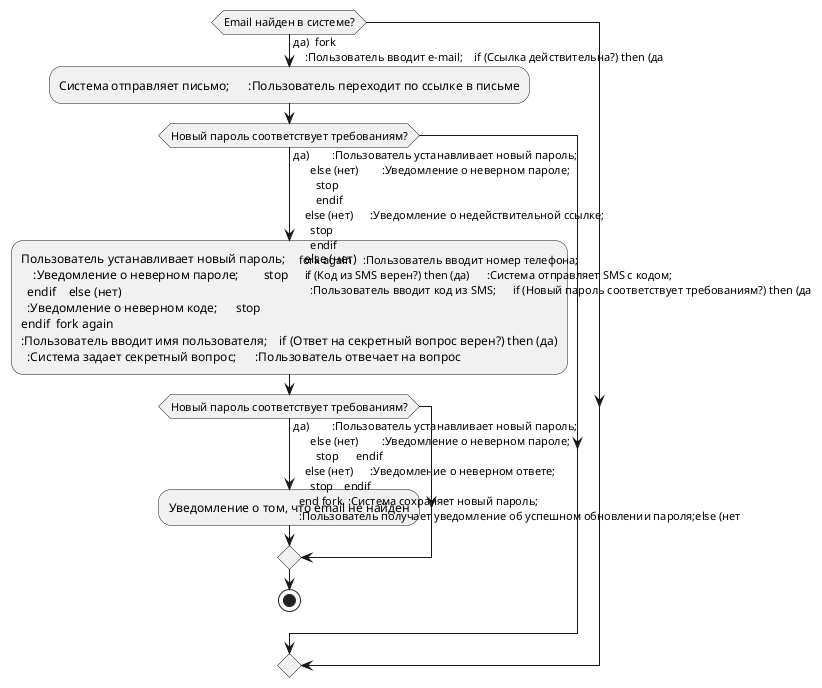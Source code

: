 @startuml

if (Email найден в системе?) then (да)  fork
    :Пользователь вводит e-mail;    if (Ссылка действительна?) then (да)
      :Система отправляет письмо;      :Пользователь переходит по ссылке в письме;
      if (Новый пароль соответствует требованиям?) then (да)        :Пользователь устанавливает новый пароль;
      else (нет)        :Уведомление о неверном пароле;
        stop
        endif
    else (нет)      :Уведомление о недействительной ссылке;
      stop
      endif
  fork again    :Пользователь вводит номер телефона;
    if (Код из SMS верен?) then (да)      :Система отправляет SMS с кодом;
      :Пользователь вводит код из SMS;      if (Новый пароль соответствует требованиям?) then (да)
        :Пользователь устанавливает новый пароль;      else (нет)
        :Уведомление о неверном пароле;        stop
      endif    else (нет)
      :Уведомление о неверном коде;      stop
    endif  fork again
    :Пользователь вводит имя пользователя;    if (Ответ на секретный вопрос верен?) then (да)
      :Система задает секретный вопрос;      :Пользователь отвечает на вопрос;
      if (Новый пароль соответствует требованиям?) then (да)        :Пользователь устанавливает новый пароль;
      else (нет)        :Уведомление о неверном пароле;
        stop      endif
    else (нет)      :Уведомление о неверном ответе;
      stop    endif
  end fork  :Система сохраняет новый пароль;
  :Пользователь получает уведомление об успешном обновлении пароля;else (нет)
  :Уведомление о том, что email не найден;
  endif
stop
@enduml
